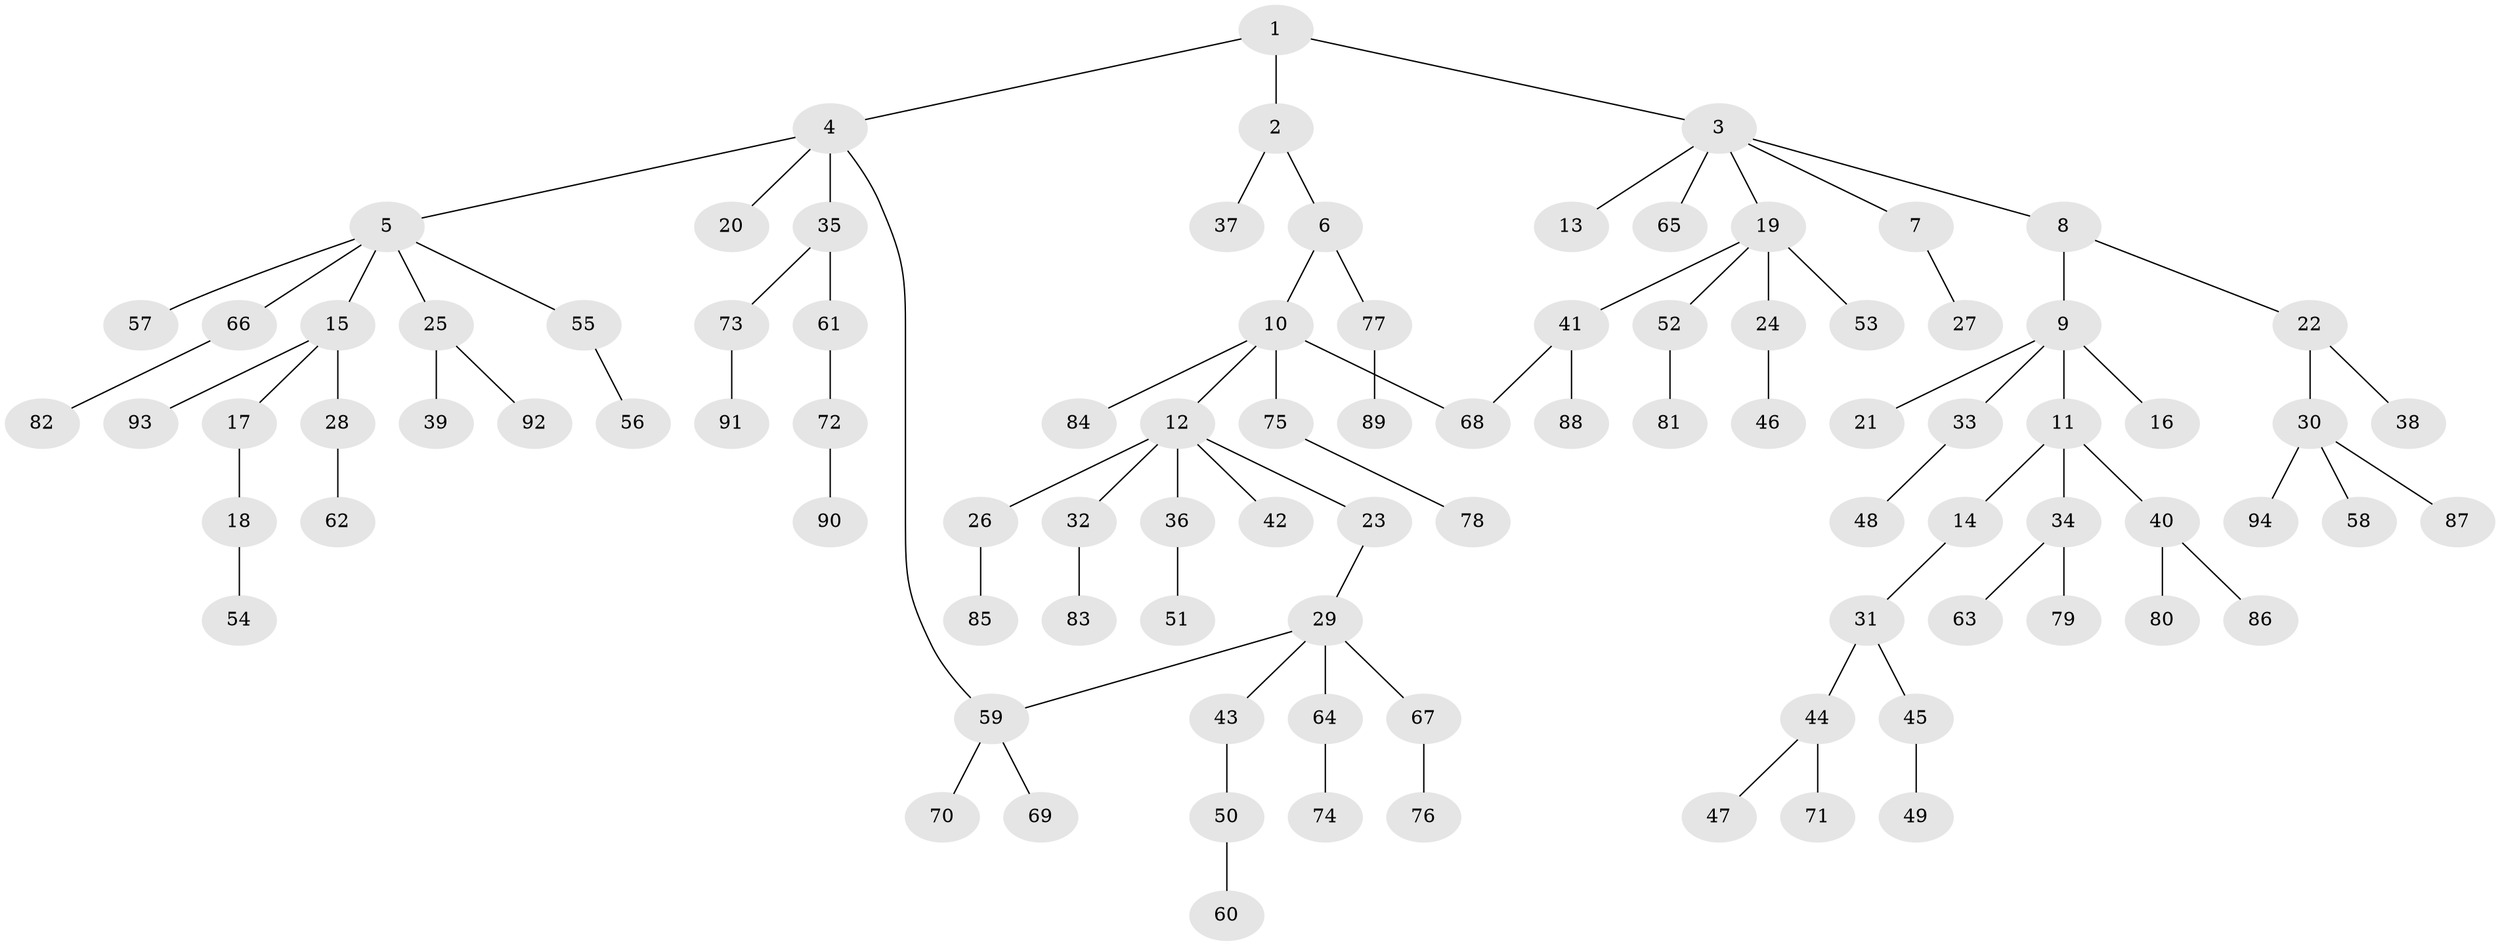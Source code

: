 // coarse degree distribution, {3: 0.14893617021276595, 6: 0.0425531914893617, 5: 0.0425531914893617, 2: 0.1702127659574468, 4: 0.06382978723404255, 1: 0.5319148936170213}
// Generated by graph-tools (version 1.1) at 2025/16/03/04/25 18:16:57]
// undirected, 94 vertices, 95 edges
graph export_dot {
graph [start="1"]
  node [color=gray90,style=filled];
  1;
  2;
  3;
  4;
  5;
  6;
  7;
  8;
  9;
  10;
  11;
  12;
  13;
  14;
  15;
  16;
  17;
  18;
  19;
  20;
  21;
  22;
  23;
  24;
  25;
  26;
  27;
  28;
  29;
  30;
  31;
  32;
  33;
  34;
  35;
  36;
  37;
  38;
  39;
  40;
  41;
  42;
  43;
  44;
  45;
  46;
  47;
  48;
  49;
  50;
  51;
  52;
  53;
  54;
  55;
  56;
  57;
  58;
  59;
  60;
  61;
  62;
  63;
  64;
  65;
  66;
  67;
  68;
  69;
  70;
  71;
  72;
  73;
  74;
  75;
  76;
  77;
  78;
  79;
  80;
  81;
  82;
  83;
  84;
  85;
  86;
  87;
  88;
  89;
  90;
  91;
  92;
  93;
  94;
  1 -- 2;
  1 -- 3;
  1 -- 4;
  2 -- 6;
  2 -- 37;
  3 -- 7;
  3 -- 8;
  3 -- 13;
  3 -- 19;
  3 -- 65;
  4 -- 5;
  4 -- 20;
  4 -- 35;
  4 -- 59;
  5 -- 15;
  5 -- 25;
  5 -- 55;
  5 -- 57;
  5 -- 66;
  6 -- 10;
  6 -- 77;
  7 -- 27;
  8 -- 9;
  8 -- 22;
  9 -- 11;
  9 -- 16;
  9 -- 21;
  9 -- 33;
  10 -- 12;
  10 -- 75;
  10 -- 84;
  10 -- 68;
  11 -- 14;
  11 -- 34;
  11 -- 40;
  12 -- 23;
  12 -- 26;
  12 -- 32;
  12 -- 36;
  12 -- 42;
  14 -- 31;
  15 -- 17;
  15 -- 28;
  15 -- 93;
  17 -- 18;
  18 -- 54;
  19 -- 24;
  19 -- 41;
  19 -- 52;
  19 -- 53;
  22 -- 30;
  22 -- 38;
  23 -- 29;
  24 -- 46;
  25 -- 39;
  25 -- 92;
  26 -- 85;
  28 -- 62;
  29 -- 43;
  29 -- 59;
  29 -- 64;
  29 -- 67;
  30 -- 58;
  30 -- 87;
  30 -- 94;
  31 -- 44;
  31 -- 45;
  32 -- 83;
  33 -- 48;
  34 -- 63;
  34 -- 79;
  35 -- 61;
  35 -- 73;
  36 -- 51;
  40 -- 80;
  40 -- 86;
  41 -- 68;
  41 -- 88;
  43 -- 50;
  44 -- 47;
  44 -- 71;
  45 -- 49;
  50 -- 60;
  52 -- 81;
  55 -- 56;
  59 -- 69;
  59 -- 70;
  61 -- 72;
  64 -- 74;
  66 -- 82;
  67 -- 76;
  72 -- 90;
  73 -- 91;
  75 -- 78;
  77 -- 89;
}
